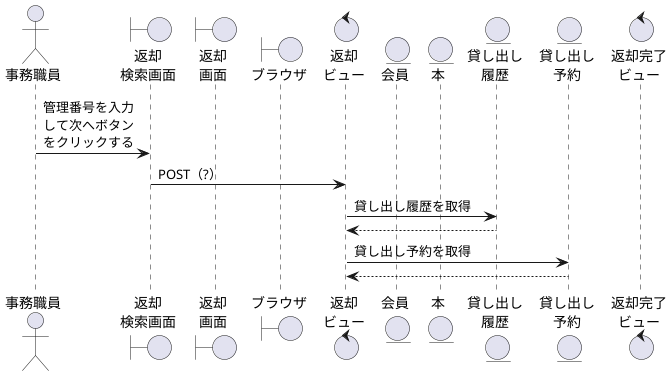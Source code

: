 @startuml Return

actor "事務職員" as staff
boundary "返却\n検索画面" as RetSs
boundary "返却\n画面" as Rets
boundary "ブラウザ" as brz
control "返却\nビュー" as Retv
entity "会員" as member
entity "本" as book
entity "貸し出し\n履歴" as RenH
entity "貸し出し\n予約" as RenR
control "返却完了\nビュー" as RetCv


staff -> RetSs: 管理番号を入力\nして次へボタン\nをクリックする
RetSs -> Retv: POST（?）
Retv -> RenH: 貸し出し履歴を取得
Retv <-- RenH
Retv -> RenR: 貸し出し予約を取得
Retv <-- RenR

@enduml